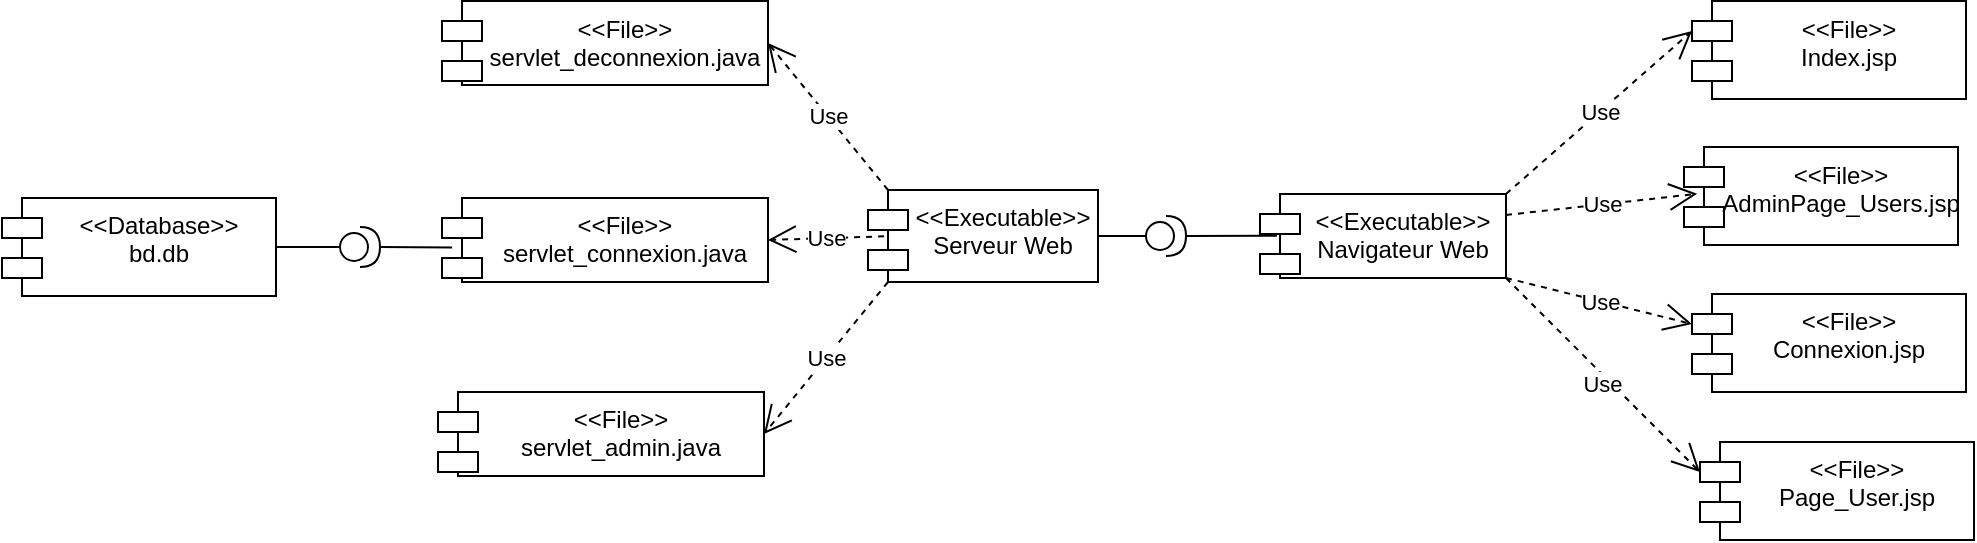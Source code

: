 <mxfile version="21.1.4" type="device">
  <diagram name="Page-1" id="PPO3RJ7NxxnXQjuUk42D">
    <mxGraphModel dx="1877" dy="541" grid="0" gridSize="10" guides="1" tooltips="1" connect="1" arrows="1" fold="1" page="1" pageScale="1" pageWidth="827" pageHeight="1169" math="0" shadow="0">
      <root>
        <mxCell id="0" />
        <mxCell id="1" parent="0" />
        <mxCell id="NedRgk-39NuwpTNiCJw0-1" value="&amp;lt;&amp;lt;Executable&amp;gt;&amp;gt;&lt;br&gt;Serveur Web" style="shape=module;align=left;spacingLeft=20;align=center;verticalAlign=top;whiteSpace=wrap;html=1;" vertex="1" parent="1">
          <mxGeometry x="331" y="253" width="115" height="46" as="geometry" />
        </mxCell>
        <mxCell id="NedRgk-39NuwpTNiCJw0-2" value="&amp;lt;&amp;lt;Executable&amp;gt;&amp;gt;&lt;br&gt;Navigateur Web" style="shape=module;align=left;spacingLeft=20;align=center;verticalAlign=top;whiteSpace=wrap;html=1;" vertex="1" parent="1">
          <mxGeometry x="527" y="255" width="123" height="42" as="geometry" />
        </mxCell>
        <mxCell id="NedRgk-39NuwpTNiCJw0-3" value="" style="shape=providedRequiredInterface;html=1;verticalLabelPosition=bottom;sketch=0;" vertex="1" parent="1">
          <mxGeometry x="470" y="266" width="20" height="20" as="geometry" />
        </mxCell>
        <mxCell id="NedRgk-39NuwpTNiCJw0-6" value="" style="endArrow=none;html=1;rounded=0;entryX=0.069;entryY=0.498;entryDx=0;entryDy=0;entryPerimeter=0;exitX=1;exitY=0.5;exitDx=0;exitDy=0;exitPerimeter=0;" edge="1" parent="1" source="NedRgk-39NuwpTNiCJw0-3" target="NedRgk-39NuwpTNiCJw0-2">
          <mxGeometry width="50" height="50" relative="1" as="geometry">
            <mxPoint x="405" y="414.5" as="sourcePoint" />
            <mxPoint x="455" y="364.5" as="targetPoint" />
          </mxGeometry>
        </mxCell>
        <mxCell id="NedRgk-39NuwpTNiCJw0-8" value="" style="endArrow=none;html=1;rounded=0;exitX=1;exitY=0.5;exitDx=0;exitDy=0;entryX=0;entryY=0.5;entryDx=0;entryDy=0;entryPerimeter=0;" edge="1" parent="1" source="NedRgk-39NuwpTNiCJw0-1" target="NedRgk-39NuwpTNiCJw0-3">
          <mxGeometry width="50" height="50" relative="1" as="geometry">
            <mxPoint x="393" y="275.5" as="sourcePoint" />
            <mxPoint x="421" y="267.5" as="targetPoint" />
          </mxGeometry>
        </mxCell>
        <mxCell id="NedRgk-39NuwpTNiCJw0-9" value="&amp;lt;&amp;lt;File&amp;gt;&amp;gt;&lt;br&gt;Index.jsp" style="shape=module;align=left;spacingLeft=20;align=center;verticalAlign=top;whiteSpace=wrap;html=1;" vertex="1" parent="1">
          <mxGeometry x="743" y="158.5" width="137" height="49" as="geometry" />
        </mxCell>
        <mxCell id="NedRgk-39NuwpTNiCJw0-10" value="&amp;lt;&amp;lt;File&amp;gt;&amp;gt;&lt;br&gt;AdminPage_Users.jsp" style="shape=module;align=left;spacingLeft=20;align=center;verticalAlign=top;whiteSpace=wrap;html=1;" vertex="1" parent="1">
          <mxGeometry x="739" y="231.5" width="137" height="49" as="geometry" />
        </mxCell>
        <mxCell id="NedRgk-39NuwpTNiCJw0-11" value="&amp;lt;&amp;lt;File&amp;gt;&amp;gt;&lt;br&gt;Connexion.jsp" style="shape=module;align=left;spacingLeft=20;align=center;verticalAlign=top;whiteSpace=wrap;html=1;" vertex="1" parent="1">
          <mxGeometry x="743" y="305" width="137" height="49" as="geometry" />
        </mxCell>
        <mxCell id="NedRgk-39NuwpTNiCJw0-16" value="Use" style="endArrow=open;endSize=12;dashed=1;html=1;rounded=0;entryX=0;entryY=0;entryDx=0;entryDy=15;entryPerimeter=0;exitX=1;exitY=0;exitDx=0;exitDy=0;" edge="1" parent="1" source="NedRgk-39NuwpTNiCJw0-2" target="NedRgk-39NuwpTNiCJw0-9">
          <mxGeometry width="160" relative="1" as="geometry">
            <mxPoint x="531" y="326" as="sourcePoint" />
            <mxPoint x="691" y="326" as="targetPoint" />
          </mxGeometry>
        </mxCell>
        <mxCell id="NedRgk-39NuwpTNiCJw0-18" value="Use" style="endArrow=open;endSize=12;dashed=1;html=1;rounded=0;entryX=0.048;entryY=0.478;entryDx=0;entryDy=0;entryPerimeter=0;exitX=1;exitY=0.25;exitDx=0;exitDy=0;" edge="1" parent="1" source="NedRgk-39NuwpTNiCJw0-2" target="NedRgk-39NuwpTNiCJw0-10">
          <mxGeometry width="160" relative="1" as="geometry">
            <mxPoint x="692" y="219" as="sourcePoint" />
            <mxPoint x="741" y="132" as="targetPoint" />
          </mxGeometry>
        </mxCell>
        <mxCell id="NedRgk-39NuwpTNiCJw0-20" value="Use" style="endArrow=open;endSize=12;dashed=1;html=1;rounded=0;entryX=0;entryY=0;entryDx=0;entryDy=15;entryPerimeter=0;exitX=1;exitY=1;exitDx=0;exitDy=0;" edge="1" parent="1" source="NedRgk-39NuwpTNiCJw0-2" target="NedRgk-39NuwpTNiCJw0-11">
          <mxGeometry width="160" relative="1" as="geometry">
            <mxPoint x="692" y="259" as="sourcePoint" />
            <mxPoint x="747" y="279" as="targetPoint" />
          </mxGeometry>
        </mxCell>
        <mxCell id="NedRgk-39NuwpTNiCJw0-21" value="&amp;lt;&amp;lt;File&amp;gt;&amp;gt;&lt;br&gt;Page_User.jsp" style="shape=module;align=left;spacingLeft=20;align=center;verticalAlign=top;whiteSpace=wrap;html=1;" vertex="1" parent="1">
          <mxGeometry x="747" y="379" width="137" height="49" as="geometry" />
        </mxCell>
        <mxCell id="NedRgk-39NuwpTNiCJw0-22" value="Use" style="endArrow=open;endSize=12;dashed=1;html=1;rounded=0;entryX=0;entryY=0;entryDx=0;entryDy=15;entryPerimeter=0;exitX=1;exitY=1;exitDx=0;exitDy=0;" edge="1" parent="1" source="NedRgk-39NuwpTNiCJw0-2" target="NedRgk-39NuwpTNiCJw0-21">
          <mxGeometry x="0.042" y="-4" width="160" relative="1" as="geometry">
            <mxPoint x="645" y="291" as="sourcePoint" />
            <mxPoint x="755" y="345" as="targetPoint" />
            <mxPoint as="offset" />
          </mxGeometry>
        </mxCell>
        <mxCell id="NedRgk-39NuwpTNiCJw0-24" value="&amp;lt;&amp;lt;File&amp;gt;&amp;gt;&lt;br&gt;servlet_deconnexion.java" style="shape=module;align=left;spacingLeft=20;align=center;verticalAlign=top;whiteSpace=wrap;html=1;" vertex="1" parent="1">
          <mxGeometry x="118" y="158.5" width="163" height="42" as="geometry" />
        </mxCell>
        <mxCell id="NedRgk-39NuwpTNiCJw0-25" value="&amp;lt;&amp;lt;File&amp;gt;&amp;gt;&lt;br&gt;servlet_connexion.java" style="shape=module;align=left;spacingLeft=20;align=center;verticalAlign=top;whiteSpace=wrap;html=1;" vertex="1" parent="1">
          <mxGeometry x="118" y="257" width="163" height="42" as="geometry" />
        </mxCell>
        <mxCell id="NedRgk-39NuwpTNiCJw0-26" value="&amp;lt;&amp;lt;File&amp;gt;&amp;gt;&lt;br&gt;servlet_admin.java" style="shape=module;align=left;spacingLeft=20;align=center;verticalAlign=top;whiteSpace=wrap;html=1;" vertex="1" parent="1">
          <mxGeometry x="116" y="354" width="163" height="42" as="geometry" />
        </mxCell>
        <mxCell id="NedRgk-39NuwpTNiCJw0-27" value="&amp;lt;&amp;lt;Database&amp;gt;&amp;gt;&lt;br&gt;bd.db" style="shape=module;align=left;spacingLeft=20;align=center;verticalAlign=top;whiteSpace=wrap;html=1;" vertex="1" parent="1">
          <mxGeometry x="-102" y="257" width="137" height="49" as="geometry" />
        </mxCell>
        <mxCell id="NedRgk-39NuwpTNiCJw0-28" value="Use" style="endArrow=open;endSize=12;dashed=1;html=1;rounded=0;entryX=1;entryY=0.5;entryDx=0;entryDy=0;exitX=0;exitY=0;exitDx=10;exitDy=0;exitPerimeter=0;" edge="1" parent="1" source="NedRgk-39NuwpTNiCJw0-1" target="NedRgk-39NuwpTNiCJw0-24">
          <mxGeometry width="160" relative="1" as="geometry">
            <mxPoint x="328" y="251" as="sourcePoint" />
            <mxPoint x="503" y="83" as="targetPoint" />
          </mxGeometry>
        </mxCell>
        <mxCell id="NedRgk-39NuwpTNiCJw0-32" value="Use" style="endArrow=open;endSize=12;dashed=1;html=1;rounded=0;entryX=1;entryY=0.5;entryDx=0;entryDy=0;exitX=0.07;exitY=0.504;exitDx=0;exitDy=0;exitPerimeter=0;" edge="1" parent="1" source="NedRgk-39NuwpTNiCJw0-1" target="NedRgk-39NuwpTNiCJw0-25">
          <mxGeometry width="160" relative="1" as="geometry">
            <mxPoint x="351" y="263" as="sourcePoint" />
            <mxPoint x="291" y="190" as="targetPoint" />
          </mxGeometry>
        </mxCell>
        <mxCell id="NedRgk-39NuwpTNiCJw0-33" value="Use" style="endArrow=open;endSize=12;dashed=1;html=1;rounded=0;entryX=1;entryY=0.5;entryDx=0;entryDy=0;exitX=0;exitY=1;exitDx=10;exitDy=0;exitPerimeter=0;" edge="1" parent="1" source="NedRgk-39NuwpTNiCJw0-1" target="NedRgk-39NuwpTNiCJw0-26">
          <mxGeometry width="160" relative="1" as="geometry">
            <mxPoint x="349" y="286" as="sourcePoint" />
            <mxPoint x="289" y="288" as="targetPoint" />
          </mxGeometry>
        </mxCell>
        <mxCell id="NedRgk-39NuwpTNiCJw0-34" value="" style="shape=providedRequiredInterface;html=1;verticalLabelPosition=bottom;sketch=0;" vertex="1" parent="1">
          <mxGeometry x="67" y="271.5" width="20" height="20" as="geometry" />
        </mxCell>
        <mxCell id="NedRgk-39NuwpTNiCJw0-35" value="" style="endArrow=none;html=1;rounded=0;entryX=1;entryY=0.5;entryDx=0;entryDy=0;exitX=0;exitY=0.5;exitDx=0;exitDy=0;exitPerimeter=0;" edge="1" parent="1" source="NedRgk-39NuwpTNiCJw0-34" target="NedRgk-39NuwpTNiCJw0-27">
          <mxGeometry width="50" height="50" relative="1" as="geometry">
            <mxPoint x="62" y="276" as="sourcePoint" />
            <mxPoint x="480" y="286" as="targetPoint" />
          </mxGeometry>
        </mxCell>
        <mxCell id="NedRgk-39NuwpTNiCJw0-36" value="" style="endArrow=none;html=1;rounded=0;entryX=1;entryY=0.5;entryDx=0;entryDy=0;exitX=0.031;exitY=0.59;exitDx=0;exitDy=0;exitPerimeter=0;entryPerimeter=0;" edge="1" parent="1" source="NedRgk-39NuwpTNiCJw0-25" target="NedRgk-39NuwpTNiCJw0-34">
          <mxGeometry width="50" height="50" relative="1" as="geometry">
            <mxPoint x="73" y="288" as="sourcePoint" />
            <mxPoint x="45" y="292" as="targetPoint" />
          </mxGeometry>
        </mxCell>
      </root>
    </mxGraphModel>
  </diagram>
</mxfile>
